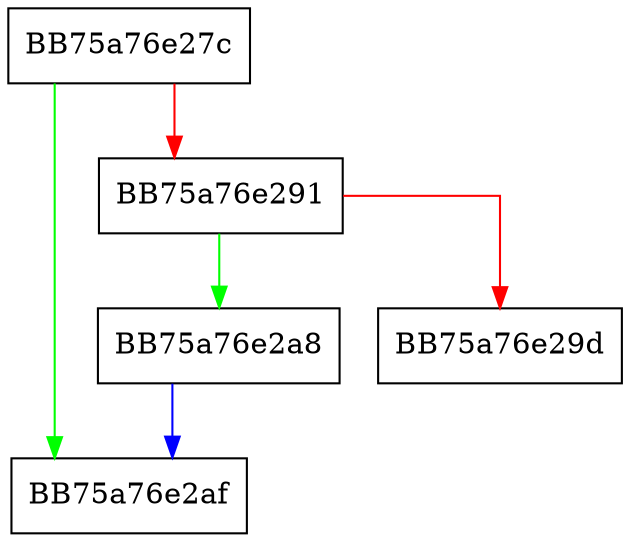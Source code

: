 digraph FilterInstanceFindClose {
  node [shape="box"];
  graph [splines=ortho];
  BB75a76e27c -> BB75a76e2af [color="green"];
  BB75a76e27c -> BB75a76e291 [color="red"];
  BB75a76e291 -> BB75a76e2a8 [color="green"];
  BB75a76e291 -> BB75a76e29d [color="red"];
  BB75a76e2a8 -> BB75a76e2af [color="blue"];
}